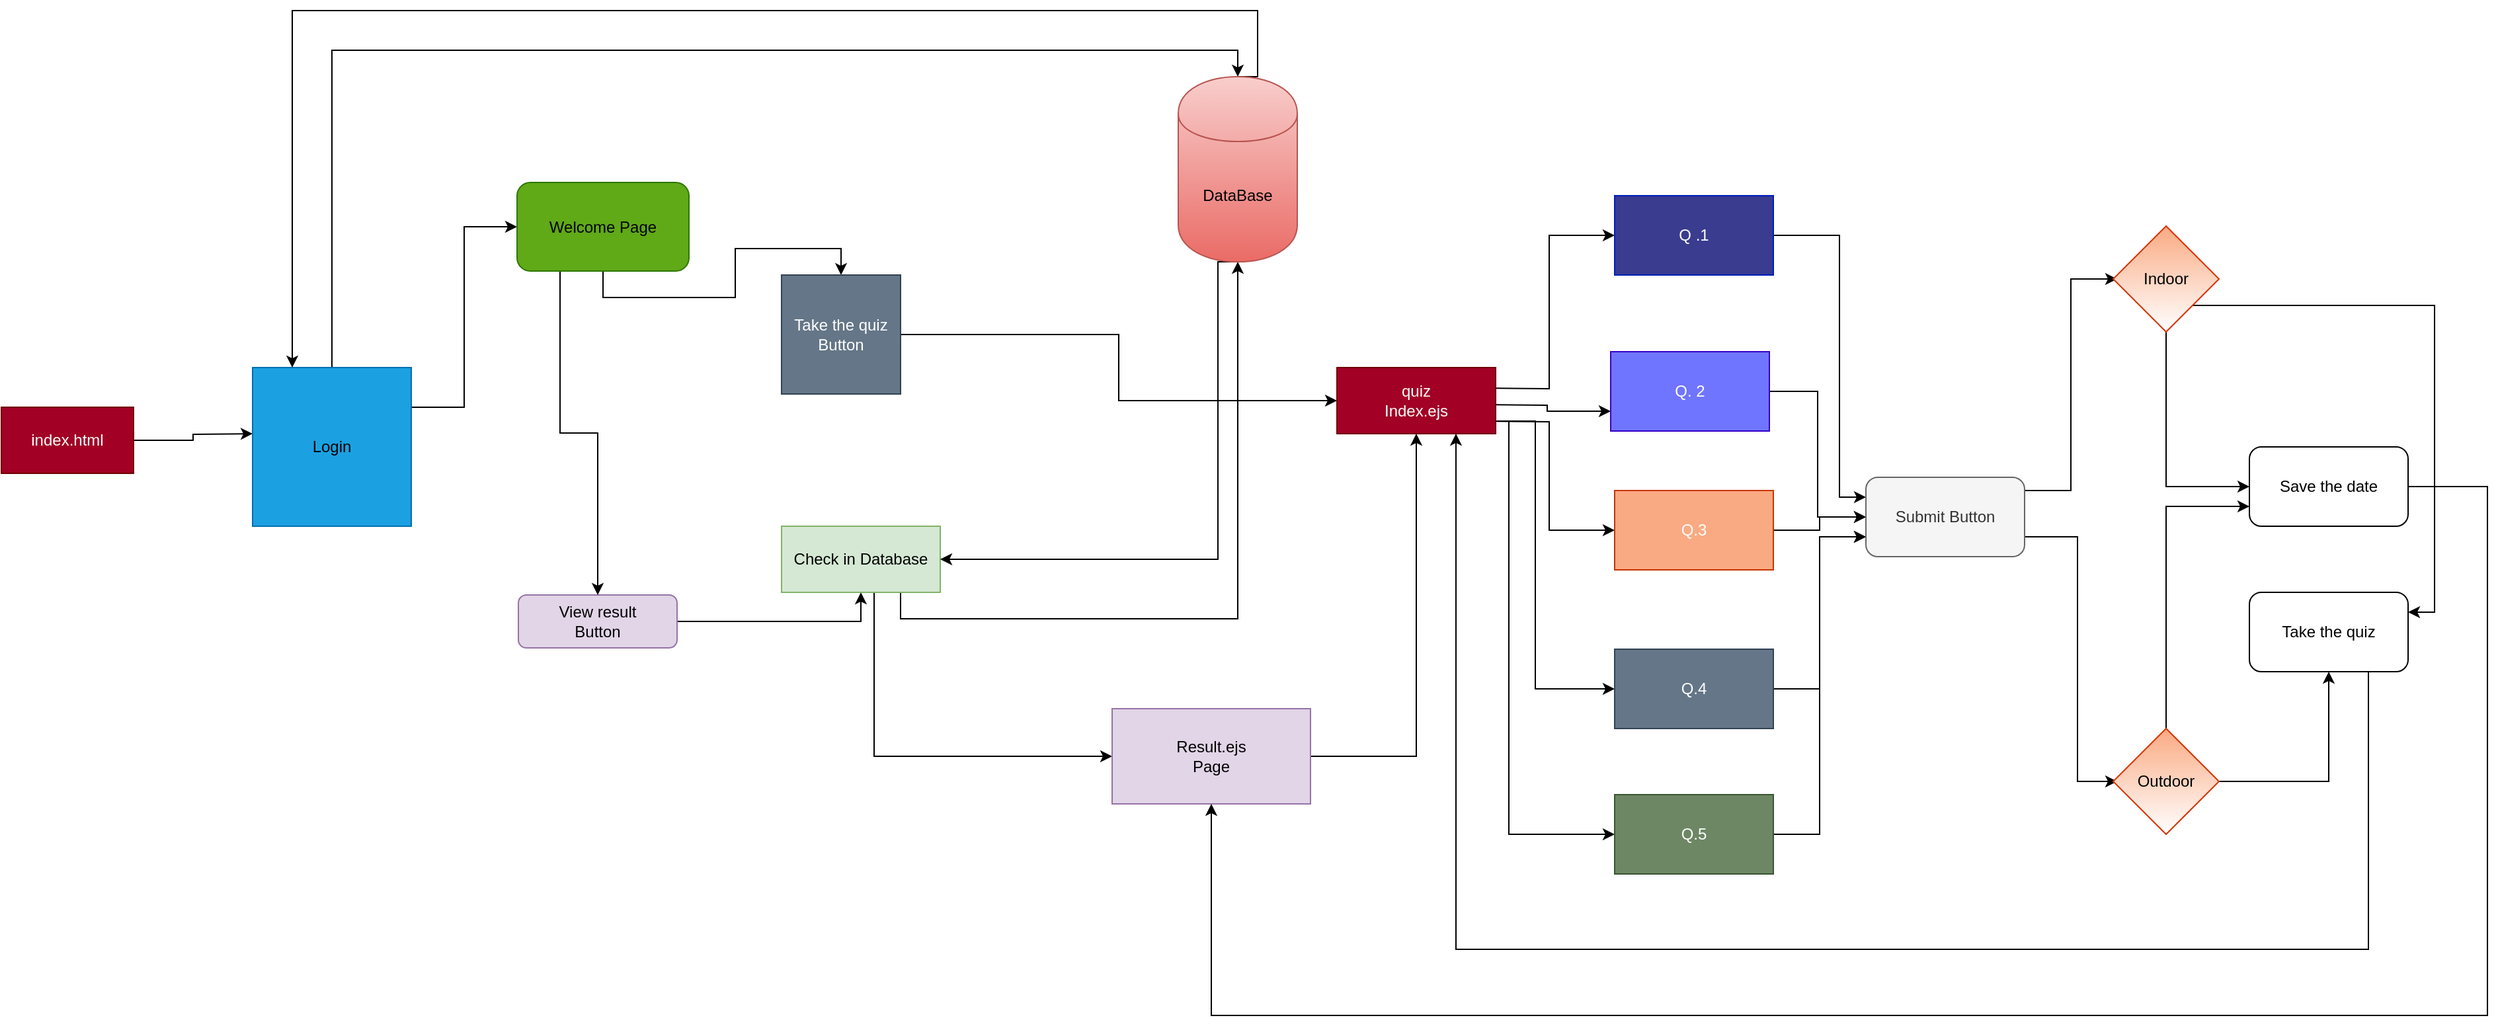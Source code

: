 <mxfile version="12.7.2" type="github">
  <diagram id="H4Ju19sgC8gWFPNlpFQ3" name="Page-1">
    <mxGraphModel dx="1763" dy="2350" grid="1" gridSize="10" guides="1" tooltips="1" connect="1" arrows="1" fold="1" page="1" pageScale="1" pageWidth="850" pageHeight="1100" math="0" shadow="0">
      <root>
        <mxCell id="0" />
        <mxCell id="1" parent="0" />
        <mxCell id="xxdXjiNccwobuQIZFkfi-4" style="edgeStyle=orthogonalEdgeStyle;rounded=0;orthogonalLoop=1;jettySize=auto;html=1;exitX=1;exitY=0.5;exitDx=0;exitDy=0;" parent="1" source="MGtZEtJ0QbS-JZSsQWYv-2" edge="1">
          <mxGeometry relative="1" as="geometry">
            <mxPoint x="200" y="240" as="targetPoint" />
          </mxGeometry>
        </mxCell>
        <mxCell id="MGtZEtJ0QbS-JZSsQWYv-2" value="index.html" style="rounded=0;whiteSpace=wrap;html=1;fillColor=#a20025;strokeColor=#6F0000;fontColor=#ffffff;" parent="1" vertex="1">
          <mxGeometry x="10" y="220" width="100" height="50" as="geometry" />
        </mxCell>
        <mxCell id="xxdXjiNccwobuQIZFkfi-10" style="edgeStyle=orthogonalEdgeStyle;rounded=0;orthogonalLoop=1;jettySize=auto;html=1;exitX=1;exitY=0.25;exitDx=0;exitDy=0;entryX=0;entryY=0.5;entryDx=0;entryDy=0;" parent="1" source="xxdXjiNccwobuQIZFkfi-6" target="xxdXjiNccwobuQIZFkfi-9" edge="1">
          <mxGeometry relative="1" as="geometry">
            <mxPoint x="360" y="100" as="targetPoint" />
          </mxGeometry>
        </mxCell>
        <mxCell id="EnImceDTlOAHcLMJtSdO-2" style="edgeStyle=orthogonalEdgeStyle;rounded=0;orthogonalLoop=1;jettySize=auto;html=1;exitX=0.5;exitY=0;exitDx=0;exitDy=0;entryX=0.5;entryY=0;entryDx=0;entryDy=0;" edge="1" parent="1" source="xxdXjiNccwobuQIZFkfi-6" target="xxdXjiNccwobuQIZFkfi-19">
          <mxGeometry relative="1" as="geometry">
            <mxPoint x="260.143" y="20" as="targetPoint" />
          </mxGeometry>
        </mxCell>
        <mxCell id="xxdXjiNccwobuQIZFkfi-6" value="&lt;font color=&quot;#000000&quot;&gt;Login&lt;/font&gt;" style="whiteSpace=wrap;html=1;aspect=fixed;strokeColor=#006EAF;fillColor=#1ba1e2;fontColor=#ffffff;" parent="1" vertex="1">
          <mxGeometry x="200" y="190" width="120" height="120" as="geometry" />
        </mxCell>
        <mxCell id="xxdXjiNccwobuQIZFkfi-17" style="edgeStyle=orthogonalEdgeStyle;rounded=0;orthogonalLoop=1;jettySize=auto;html=1;exitX=1;exitY=0.5;exitDx=0;exitDy=0;entryX=0.5;entryY=1;entryDx=0;entryDy=0;" parent="1" source="xxdXjiNccwobuQIZFkfi-8" target="xxdXjiNccwobuQIZFkfi-16" edge="1">
          <mxGeometry relative="1" as="geometry">
            <mxPoint x="670" y="382" as="targetPoint" />
          </mxGeometry>
        </mxCell>
        <mxCell id="xxdXjiNccwobuQIZFkfi-8" value="&lt;font color=&quot;#000000&quot;&gt;View result&lt;br&gt;Button&lt;br&gt;&lt;/font&gt;" style="rounded=1;whiteSpace=wrap;html=1;strokeColor=#9673a6;fillColor=#e1d5e7;" parent="1" vertex="1">
          <mxGeometry x="401" y="362" width="120" height="40" as="geometry" />
        </mxCell>
        <mxCell id="EnImceDTlOAHcLMJtSdO-1" style="edgeStyle=orthogonalEdgeStyle;rounded=0;orthogonalLoop=1;jettySize=auto;html=1;exitX=0.5;exitY=1;exitDx=0;exitDy=0;" edge="1" parent="1" source="xxdXjiNccwobuQIZFkfi-9" target="xxdXjiNccwobuQIZFkfi-14">
          <mxGeometry relative="1" as="geometry" />
        </mxCell>
        <mxCell id="EnImceDTlOAHcLMJtSdO-5" style="edgeStyle=orthogonalEdgeStyle;rounded=0;orthogonalLoop=1;jettySize=auto;html=1;exitX=0.25;exitY=1;exitDx=0;exitDy=0;entryX=0.5;entryY=0;entryDx=0;entryDy=0;" edge="1" parent="1" source="xxdXjiNccwobuQIZFkfi-9" target="xxdXjiNccwobuQIZFkfi-8">
          <mxGeometry relative="1" as="geometry" />
        </mxCell>
        <mxCell id="xxdXjiNccwobuQIZFkfi-9" value="&lt;font color=&quot;#000000&quot;&gt;Welcome Page&lt;br&gt;&lt;/font&gt;" style="rounded=1;whiteSpace=wrap;html=1;strokeColor=#2D7600;fillColor=#60a917;fontColor=#ffffff;" parent="1" vertex="1">
          <mxGeometry x="400" y="50" width="130" height="67" as="geometry" />
        </mxCell>
        <mxCell id="EnImceDTlOAHcLMJtSdO-14" style="edgeStyle=orthogonalEdgeStyle;rounded=0;orthogonalLoop=1;jettySize=auto;html=1;exitX=1;exitY=0.5;exitDx=0;exitDy=0;entryX=0;entryY=0.5;entryDx=0;entryDy=0;" edge="1" parent="1" source="xxdXjiNccwobuQIZFkfi-14" target="xxdXjiNccwobuQIZFkfi-22">
          <mxGeometry relative="1" as="geometry" />
        </mxCell>
        <mxCell id="xxdXjiNccwobuQIZFkfi-14" value="Take the quiz&lt;br&gt;Button" style="whiteSpace=wrap;html=1;aspect=fixed;strokeColor=#314354;fillColor=#647687;fontColor=#ffffff;" parent="1" vertex="1">
          <mxGeometry x="600" y="120" width="90" height="90" as="geometry" />
        </mxCell>
        <mxCell id="EnImceDTlOAHcLMJtSdO-8" style="edgeStyle=orthogonalEdgeStyle;rounded=0;orthogonalLoop=1;jettySize=auto;html=1;exitX=0.75;exitY=1;exitDx=0;exitDy=0;entryX=0.5;entryY=1;entryDx=0;entryDy=0;" edge="1" parent="1" source="xxdXjiNccwobuQIZFkfi-16" target="xxdXjiNccwobuQIZFkfi-19">
          <mxGeometry relative="1" as="geometry" />
        </mxCell>
        <mxCell id="EnImceDTlOAHcLMJtSdO-12" style="edgeStyle=orthogonalEdgeStyle;rounded=0;orthogonalLoop=1;jettySize=auto;html=1;exitX=0.5;exitY=1;exitDx=0;exitDy=0;entryX=0;entryY=0.5;entryDx=0;entryDy=0;" edge="1" parent="1" source="xxdXjiNccwobuQIZFkfi-16" target="EnImceDTlOAHcLMJtSdO-10">
          <mxGeometry relative="1" as="geometry">
            <Array as="points">
              <mxPoint x="670" y="360" />
              <mxPoint x="670" y="484" />
            </Array>
          </mxGeometry>
        </mxCell>
        <mxCell id="xxdXjiNccwobuQIZFkfi-16" value="&lt;font color=&quot;#000000&quot;&gt;Check in Database&lt;/font&gt;" style="rounded=0;whiteSpace=wrap;html=1;strokeColor=#82b366;fillColor=#d5e8d4;" parent="1" vertex="1">
          <mxGeometry x="600" y="310" width="120" height="50" as="geometry" />
        </mxCell>
        <mxCell id="EnImceDTlOAHcLMJtSdO-3" style="edgeStyle=orthogonalEdgeStyle;rounded=0;orthogonalLoop=1;jettySize=auto;html=1;exitX=0.5;exitY=0;exitDx=0;exitDy=0;entryX=0.25;entryY=0;entryDx=0;entryDy=0;" edge="1" parent="1" source="xxdXjiNccwobuQIZFkfi-19" target="xxdXjiNccwobuQIZFkfi-6">
          <mxGeometry relative="1" as="geometry">
            <Array as="points">
              <mxPoint x="960" y="-30" />
              <mxPoint x="960" y="-80" />
              <mxPoint x="230" y="-80" />
            </Array>
          </mxGeometry>
        </mxCell>
        <mxCell id="EnImceDTlOAHcLMJtSdO-13" style="edgeStyle=orthogonalEdgeStyle;rounded=0;orthogonalLoop=1;jettySize=auto;html=1;exitX=0.5;exitY=1;exitDx=0;exitDy=0;entryX=1;entryY=0.5;entryDx=0;entryDy=0;" edge="1" parent="1" source="xxdXjiNccwobuQIZFkfi-19" target="xxdXjiNccwobuQIZFkfi-16">
          <mxGeometry relative="1" as="geometry">
            <Array as="points">
              <mxPoint x="930" y="110" />
              <mxPoint x="930" y="335" />
            </Array>
          </mxGeometry>
        </mxCell>
        <mxCell id="xxdXjiNccwobuQIZFkfi-19" value="DataBase" style="shape=cylinder;whiteSpace=wrap;html=1;boundedLbl=1;backgroundOutline=1;strokeColor=#b85450;fillColor=#f8cecc;gradientColor=#ea6b66;" parent="1" vertex="1">
          <mxGeometry x="900" y="-30" width="90" height="140" as="geometry" />
        </mxCell>
        <mxCell id="xxdXjiNccwobuQIZFkfi-29" style="edgeStyle=orthogonalEdgeStyle;rounded=0;orthogonalLoop=1;jettySize=auto;html=1;entryX=0;entryY=0.5;entryDx=0;entryDy=0;exitX=1;exitY=0.25;exitDx=0;exitDy=0;" parent="1" target="xxdXjiNccwobuQIZFkfi-24" edge="1">
          <mxGeometry relative="1" as="geometry">
            <mxPoint x="1150" y="103" as="targetPoint" />
            <mxPoint x="1130" y="205.5" as="sourcePoint" />
          </mxGeometry>
        </mxCell>
        <mxCell id="xxdXjiNccwobuQIZFkfi-30" style="edgeStyle=orthogonalEdgeStyle;rounded=0;orthogonalLoop=1;jettySize=auto;html=1;entryX=0;entryY=0.75;entryDx=0;entryDy=0;" parent="1" target="xxdXjiNccwobuQIZFkfi-25" edge="1">
          <mxGeometry relative="1" as="geometry">
            <mxPoint x="1130" y="218" as="sourcePoint" />
          </mxGeometry>
        </mxCell>
        <mxCell id="xxdXjiNccwobuQIZFkfi-32" style="edgeStyle=orthogonalEdgeStyle;rounded=0;orthogonalLoop=1;jettySize=auto;html=1;exitX=1;exitY=0.75;exitDx=0;exitDy=0;entryX=0;entryY=0.5;entryDx=0;entryDy=0;" parent="1" target="xxdXjiNccwobuQIZFkfi-27" edge="1">
          <mxGeometry relative="1" as="geometry">
            <mxPoint x="1130" y="230.5" as="sourcePoint" />
            <Array as="points">
              <mxPoint x="1170" y="231" />
              <mxPoint x="1170" y="433" />
            </Array>
          </mxGeometry>
        </mxCell>
        <mxCell id="xxdXjiNccwobuQIZFkfi-33" style="edgeStyle=orthogonalEdgeStyle;rounded=0;orthogonalLoop=1;jettySize=auto;html=1;exitX=1;exitY=0.75;exitDx=0;exitDy=0;entryX=0;entryY=0.5;entryDx=0;entryDy=0;" parent="1" target="xxdXjiNccwobuQIZFkfi-28" edge="1">
          <mxGeometry relative="1" as="geometry">
            <mxPoint x="1130" y="230.5" as="sourcePoint" />
            <Array as="points">
              <mxPoint x="1150" y="231" />
              <mxPoint x="1150" y="543" />
            </Array>
          </mxGeometry>
        </mxCell>
        <mxCell id="xxdXjiNccwobuQIZFkfi-34" style="edgeStyle=orthogonalEdgeStyle;rounded=0;orthogonalLoop=1;jettySize=auto;html=1;exitX=1;exitY=0.75;exitDx=0;exitDy=0;entryX=0;entryY=0.5;entryDx=0;entryDy=0;" parent="1" target="xxdXjiNccwobuQIZFkfi-26" edge="1">
          <mxGeometry relative="1" as="geometry">
            <mxPoint x="1130" y="230.5" as="sourcePoint" />
          </mxGeometry>
        </mxCell>
        <mxCell id="xxdXjiNccwobuQIZFkfi-22" value="quiz &lt;br&gt;Index.ejs" style="rounded=0;whiteSpace=wrap;html=1;strokeColor=#6F0000;fillColor=#a20025;fontColor=#ffffff;" parent="1" vertex="1">
          <mxGeometry x="1020" y="190" width="120" height="50" as="geometry" />
        </mxCell>
        <mxCell id="xxdXjiNccwobuQIZFkfi-46" style="edgeStyle=orthogonalEdgeStyle;rounded=0;orthogonalLoop=1;jettySize=auto;html=1;exitX=1;exitY=0.5;exitDx=0;exitDy=0;entryX=0;entryY=0.25;entryDx=0;entryDy=0;" parent="1" source="xxdXjiNccwobuQIZFkfi-24" target="xxdXjiNccwobuQIZFkfi-35" edge="1">
          <mxGeometry relative="1" as="geometry">
            <Array as="points">
              <mxPoint x="1400" y="90" />
              <mxPoint x="1400" y="288" />
            </Array>
          </mxGeometry>
        </mxCell>
        <mxCell id="xxdXjiNccwobuQIZFkfi-24" value="Q .1" style="rounded=0;whiteSpace=wrap;html=1;strokeColor=#001DBC;fillColor=#393C8F;fontColor=#ffffff;" parent="1" vertex="1">
          <mxGeometry x="1230" y="60" width="120" height="60" as="geometry" />
        </mxCell>
        <mxCell id="xxdXjiNccwobuQIZFkfi-47" style="edgeStyle=orthogonalEdgeStyle;rounded=0;orthogonalLoop=1;jettySize=auto;html=1;exitX=1;exitY=0.5;exitDx=0;exitDy=0;entryX=0;entryY=0.5;entryDx=0;entryDy=0;" parent="1" source="xxdXjiNccwobuQIZFkfi-25" target="xxdXjiNccwobuQIZFkfi-35" edge="1">
          <mxGeometry relative="1" as="geometry" />
        </mxCell>
        <mxCell id="xxdXjiNccwobuQIZFkfi-25" value="Q. 2" style="rounded=0;whiteSpace=wrap;html=1;strokeColor=#3700CC;fillColor=#7075FF;fontColor=#ffffff;" parent="1" vertex="1">
          <mxGeometry x="1227" y="178" width="120" height="60" as="geometry" />
        </mxCell>
        <mxCell id="xxdXjiNccwobuQIZFkfi-48" style="edgeStyle=orthogonalEdgeStyle;rounded=0;orthogonalLoop=1;jettySize=auto;html=1;exitX=1;exitY=0.5;exitDx=0;exitDy=0;entryX=0;entryY=0.5;entryDx=0;entryDy=0;" parent="1" source="xxdXjiNccwobuQIZFkfi-26" target="xxdXjiNccwobuQIZFkfi-35" edge="1">
          <mxGeometry relative="1" as="geometry" />
        </mxCell>
        <mxCell id="xxdXjiNccwobuQIZFkfi-26" value="Q.3" style="rounded=0;whiteSpace=wrap;html=1;strokeColor=#C73500;fillColor=#FAAA82;fontColor=#ffffff;" parent="1" vertex="1">
          <mxGeometry x="1230" y="283" width="120" height="60" as="geometry" />
        </mxCell>
        <mxCell id="xxdXjiNccwobuQIZFkfi-49" style="edgeStyle=orthogonalEdgeStyle;rounded=0;orthogonalLoop=1;jettySize=auto;html=1;exitX=1;exitY=0.5;exitDx=0;exitDy=0;entryX=0;entryY=0.75;entryDx=0;entryDy=0;" parent="1" source="xxdXjiNccwobuQIZFkfi-27" target="xxdXjiNccwobuQIZFkfi-35" edge="1">
          <mxGeometry relative="1" as="geometry">
            <mxPoint x="1380" y="323" as="targetPoint" />
          </mxGeometry>
        </mxCell>
        <mxCell id="xxdXjiNccwobuQIZFkfi-27" value="Q.4" style="rounded=0;whiteSpace=wrap;html=1;strokeColor=#314354;fillColor=#647687;fontColor=#ffffff;" parent="1" vertex="1">
          <mxGeometry x="1230" y="403" width="120" height="60" as="geometry" />
        </mxCell>
        <mxCell id="xxdXjiNccwobuQIZFkfi-50" style="edgeStyle=orthogonalEdgeStyle;rounded=0;orthogonalLoop=1;jettySize=auto;html=1;exitX=1;exitY=0.5;exitDx=0;exitDy=0;entryX=0;entryY=0.75;entryDx=0;entryDy=0;" parent="1" source="xxdXjiNccwobuQIZFkfi-28" target="xxdXjiNccwobuQIZFkfi-35" edge="1">
          <mxGeometry relative="1" as="geometry">
            <mxPoint x="1400" y="323" as="targetPoint" />
          </mxGeometry>
        </mxCell>
        <mxCell id="xxdXjiNccwobuQIZFkfi-28" value="Q.5" style="rounded=0;whiteSpace=wrap;html=1;strokeColor=#3A5431;fillColor=#6d8764;fontColor=#ffffff;" parent="1" vertex="1">
          <mxGeometry x="1230" y="513" width="120" height="60" as="geometry" />
        </mxCell>
        <mxCell id="xxdXjiNccwobuQIZFkfi-42" style="edgeStyle=orthogonalEdgeStyle;rounded=0;orthogonalLoop=1;jettySize=auto;html=1;exitX=1;exitY=0.5;exitDx=0;exitDy=0;entryX=0;entryY=0.5;entryDx=0;entryDy=0;" parent="1" source="xxdXjiNccwobuQIZFkfi-35" edge="1">
          <mxGeometry relative="1" as="geometry">
            <mxPoint x="1610" y="123" as="targetPoint" />
            <Array as="points">
              <mxPoint x="1540" y="283" />
              <mxPoint x="1575" y="283" />
              <mxPoint x="1575" y="123" />
            </Array>
          </mxGeometry>
        </mxCell>
        <mxCell id="xxdXjiNccwobuQIZFkfi-44" style="edgeStyle=orthogonalEdgeStyle;rounded=0;orthogonalLoop=1;jettySize=auto;html=1;exitX=1;exitY=0.75;exitDx=0;exitDy=0;entryX=0;entryY=0.5;entryDx=0;entryDy=0;" parent="1" source="xxdXjiNccwobuQIZFkfi-35" edge="1">
          <mxGeometry relative="1" as="geometry">
            <mxPoint x="1610" y="503" as="targetPoint" />
            <Array as="points">
              <mxPoint x="1580" y="318" />
              <mxPoint x="1580" y="503" />
            </Array>
          </mxGeometry>
        </mxCell>
        <mxCell id="xxdXjiNccwobuQIZFkfi-35" value="Submit Button" style="rounded=1;whiteSpace=wrap;html=1;strokeColor=#666666;fillColor=#f5f5f5;fontColor=#333333;" parent="1" vertex="1">
          <mxGeometry x="1420" y="273" width="120" height="60" as="geometry" />
        </mxCell>
        <mxCell id="EnImceDTlOAHcLMJtSdO-21" style="edgeStyle=orthogonalEdgeStyle;rounded=0;orthogonalLoop=1;jettySize=auto;html=1;exitX=0.5;exitY=0;exitDx=0;exitDy=0;entryX=0;entryY=0.75;entryDx=0;entryDy=0;" edge="1" parent="1" source="xxdXjiNccwobuQIZFkfi-36" target="EnImceDTlOAHcLMJtSdO-16">
          <mxGeometry relative="1" as="geometry" />
        </mxCell>
        <mxCell id="EnImceDTlOAHcLMJtSdO-22" style="edgeStyle=orthogonalEdgeStyle;rounded=0;orthogonalLoop=1;jettySize=auto;html=1;exitX=1;exitY=0.5;exitDx=0;exitDy=0;entryX=0.5;entryY=1;entryDx=0;entryDy=0;" edge="1" parent="1" source="xxdXjiNccwobuQIZFkfi-36" target="EnImceDTlOAHcLMJtSdO-17">
          <mxGeometry relative="1" as="geometry" />
        </mxCell>
        <mxCell id="xxdXjiNccwobuQIZFkfi-36" value="&lt;font color=&quot;#000000&quot;&gt;Outdoor&lt;/font&gt;" style="rhombus;whiteSpace=wrap;html=1;strokeColor=#D73402;fillColor=#FAAA82;gradientColor=#ffffff;" parent="1" vertex="1">
          <mxGeometry x="1607" y="463" width="80" height="80" as="geometry" />
        </mxCell>
        <mxCell id="EnImceDTlOAHcLMJtSdO-18" style="edgeStyle=orthogonalEdgeStyle;rounded=0;orthogonalLoop=1;jettySize=auto;html=1;exitX=0.5;exitY=1;exitDx=0;exitDy=0;entryX=0;entryY=0.5;entryDx=0;entryDy=0;" edge="1" parent="1" source="xxdXjiNccwobuQIZFkfi-38" target="EnImceDTlOAHcLMJtSdO-16">
          <mxGeometry relative="1" as="geometry" />
        </mxCell>
        <mxCell id="EnImceDTlOAHcLMJtSdO-20" style="edgeStyle=orthogonalEdgeStyle;rounded=0;orthogonalLoop=1;jettySize=auto;html=1;exitX=0;exitY=1;exitDx=0;exitDy=0;entryX=1;entryY=0.25;entryDx=0;entryDy=0;" edge="1" parent="1" source="xxdXjiNccwobuQIZFkfi-38" target="EnImceDTlOAHcLMJtSdO-17">
          <mxGeometry relative="1" as="geometry" />
        </mxCell>
        <mxCell id="xxdXjiNccwobuQIZFkfi-38" value="&lt;font color=&quot;#000000&quot;&gt;Indoor&lt;/font&gt;" style="rhombus;whiteSpace=wrap;html=1;strokeColor=#D73402;fillColor=#FAAA82;gradientColor=#ffffff;" parent="1" vertex="1">
          <mxGeometry x="1607" y="83" width="80" height="80" as="geometry" />
        </mxCell>
        <mxCell id="EnImceDTlOAHcLMJtSdO-11" style="edgeStyle=orthogonalEdgeStyle;rounded=0;orthogonalLoop=1;jettySize=auto;html=1;exitX=1;exitY=0.5;exitDx=0;exitDy=0;entryX=0.5;entryY=1;entryDx=0;entryDy=0;" edge="1" parent="1" source="EnImceDTlOAHcLMJtSdO-10" target="xxdXjiNccwobuQIZFkfi-22">
          <mxGeometry relative="1" as="geometry" />
        </mxCell>
        <mxCell id="EnImceDTlOAHcLMJtSdO-10" value="&lt;font color=&quot;#000000&quot;&gt;Result.ejs&lt;br&gt;Page&lt;br&gt;&lt;/font&gt;" style="rounded=0;whiteSpace=wrap;html=1;fillColor=#e1d5e7;strokeColor=#9673a6;" vertex="1" parent="1">
          <mxGeometry x="850" y="448" width="150" height="72" as="geometry" />
        </mxCell>
        <mxCell id="EnImceDTlOAHcLMJtSdO-24" style="edgeStyle=orthogonalEdgeStyle;rounded=0;orthogonalLoop=1;jettySize=auto;html=1;exitX=1;exitY=0.5;exitDx=0;exitDy=0;entryX=0.5;entryY=1;entryDx=0;entryDy=0;" edge="1" parent="1" source="EnImceDTlOAHcLMJtSdO-16" target="EnImceDTlOAHcLMJtSdO-10">
          <mxGeometry relative="1" as="geometry">
            <Array as="points">
              <mxPoint x="1890" y="280" />
              <mxPoint x="1890" y="680" />
              <mxPoint x="925" y="680" />
            </Array>
          </mxGeometry>
        </mxCell>
        <mxCell id="EnImceDTlOAHcLMJtSdO-16" value="Save the date" style="rounded=1;whiteSpace=wrap;html=1;" vertex="1" parent="1">
          <mxGeometry x="1710" y="250" width="120" height="60" as="geometry" />
        </mxCell>
        <mxCell id="EnImceDTlOAHcLMJtSdO-23" style="edgeStyle=orthogonalEdgeStyle;rounded=0;orthogonalLoop=1;jettySize=auto;html=1;exitX=0.75;exitY=1;exitDx=0;exitDy=0;entryX=0.75;entryY=1;entryDx=0;entryDy=0;" edge="1" parent="1" source="EnImceDTlOAHcLMJtSdO-17" target="xxdXjiNccwobuQIZFkfi-22">
          <mxGeometry relative="1" as="geometry">
            <Array as="points">
              <mxPoint x="1800" y="630" />
              <mxPoint x="1110" y="630" />
            </Array>
          </mxGeometry>
        </mxCell>
        <mxCell id="EnImceDTlOAHcLMJtSdO-17" value="Take the quiz" style="rounded=1;whiteSpace=wrap;html=1;" vertex="1" parent="1">
          <mxGeometry x="1710" y="360" width="120" height="60" as="geometry" />
        </mxCell>
      </root>
    </mxGraphModel>
  </diagram>
</mxfile>
